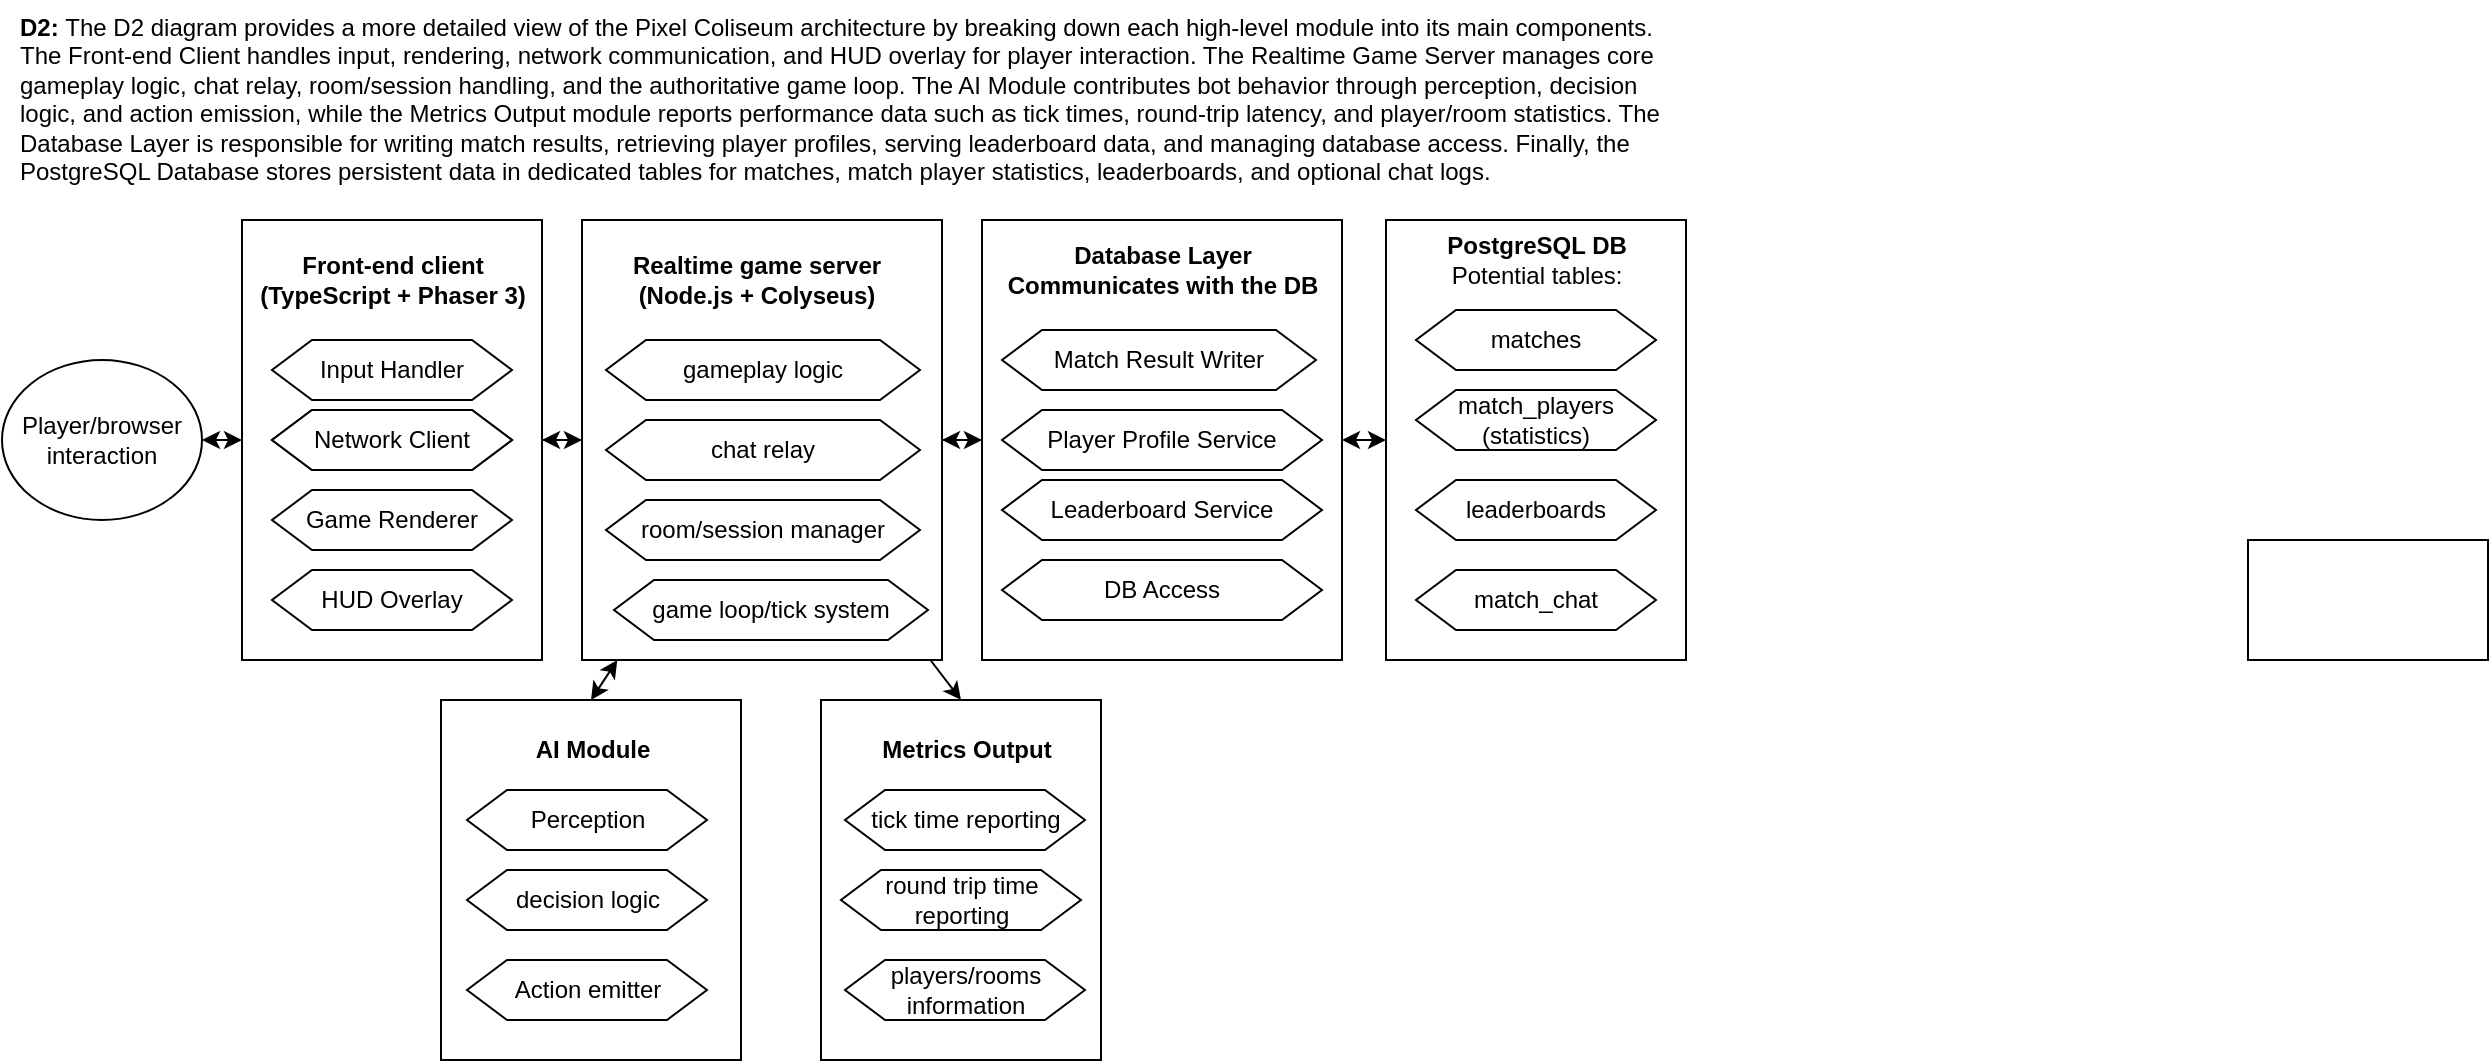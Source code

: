 <mxfile version="28.2.3">
  <diagram name="Page-1" id="j8zkVQ6v6HRnF_IF4WwY">
    <mxGraphModel dx="1018" dy="633" grid="0" gridSize="10" guides="1" tooltips="1" connect="1" arrows="1" fold="1" page="0" pageScale="1" pageWidth="850" pageHeight="1100" math="0" shadow="0">
      <root>
        <mxCell id="0" />
        <mxCell id="1" parent="0" />
        <mxCell id="DHYCz6EOC8wieBjTlNJv-1" value="&lt;p style=&quot;margin-top: 0px;&quot;&gt;&lt;font&gt;&lt;font style=&quot;&quot;&gt;&lt;font style=&quot;&quot;&gt;&lt;b style=&quot;&quot;&gt;D2:&amp;nbsp;&lt;/b&gt;&lt;/font&gt;&lt;/font&gt;&lt;span style=&quot;background-color: transparent; color: light-dark(rgb(0, 0, 0), rgb(255, 255, 255));&quot;&gt;The D2 diagram provides a more detailed view of the Pixel Coliseum architecture by breaking down each high-level module into its main components. The &lt;/span&gt;&lt;span style=&quot;background-color: transparent; color: light-dark(rgb(0, 0, 0), rgb(255, 255, 255));&quot; data-end=&quot;289&quot; data-start=&quot;269&quot;&gt;Front-end Client&lt;/span&gt;&lt;span style=&quot;background-color: transparent; color: light-dark(rgb(0, 0, 0), rgb(255, 255, 255));&quot;&gt; handles input, rendering, network communication, and HUD overlay for player interaction. The &lt;/span&gt;&lt;span style=&quot;background-color: transparent; color: light-dark(rgb(0, 0, 0), rgb(255, 255, 255));&quot; data-end=&quot;407&quot; data-start=&quot;383&quot;&gt;Realtime Game Server&lt;/span&gt;&lt;span style=&quot;background-color: transparent; color: light-dark(rgb(0, 0, 0), rgb(255, 255, 255));&quot;&gt; manages core gameplay logic, chat relay, room/session handling, and the authoritative game loop. The &lt;/span&gt;&lt;span style=&quot;background-color: transparent; color: light-dark(rgb(0, 0, 0), rgb(255, 255, 255));&quot; data-is-only-node=&quot;&quot; data-end=&quot;522&quot; data-start=&quot;509&quot;&gt;AI Module&lt;/span&gt;&lt;span style=&quot;background-color: transparent; color: light-dark(rgb(0, 0, 0), rgb(255, 255, 255));&quot;&gt; contributes bot behavior through perception, decision logic, and action emission, while the &lt;/span&gt;&lt;span style=&quot;background-color: transparent; color: light-dark(rgb(0, 0, 0), rgb(255, 255, 255));&quot; data-end=&quot;633&quot; data-start=&quot;615&quot;&gt;Metrics Output&lt;/span&gt;&lt;span style=&quot;background-color: transparent; color: light-dark(rgb(0, 0, 0), rgb(255, 255, 255));&quot;&gt; module reports performance data such as tick times, round-trip latency, and player/room statistics. The &lt;/span&gt;&lt;span style=&quot;background-color: transparent; color: light-dark(rgb(0, 0, 0), rgb(255, 255, 255));&quot; data-end=&quot;756&quot; data-start=&quot;738&quot;&gt;Database Layer&lt;/span&gt;&lt;span style=&quot;background-color: transparent; color: light-dark(rgb(0, 0, 0), rgb(255, 255, 255));&quot;&gt; is responsible for writing match results, retrieving player profiles, serving leaderboard data, and managing database access. Finally, the &lt;/span&gt;&lt;span style=&quot;background-color: transparent; color: light-dark(rgb(0, 0, 0), rgb(255, 255, 255));&quot; data-end=&quot;919&quot; data-start=&quot;896&quot;&gt;PostgreSQL Database&lt;/span&gt;&lt;span style=&quot;background-color: transparent; color: light-dark(rgb(0, 0, 0), rgb(255, 255, 255));&quot;&gt; stores persistent data in dedicated tables for matches, match player statistics, leaderboards, and optional chat logs.&lt;/span&gt;&lt;/font&gt;&lt;/p&gt;" style="text;html=1;whiteSpace=wrap;overflow=hidden;rounded=0;" parent="1" vertex="1">
          <mxGeometry x="11" y="30" width="828.5" height="120" as="geometry" />
        </mxCell>
        <mxCell id="DHYCz6EOC8wieBjTlNJv-2" style="edgeStyle=orthogonalEdgeStyle;rounded=0;orthogonalLoop=1;jettySize=auto;html=1;entryX=0;entryY=0.5;entryDx=0;entryDy=0;endArrow=classic;endFill=1;startArrow=classic;startFill=1;" parent="1" source="DHYCz6EOC8wieBjTlNJv-3" target="DHYCz6EOC8wieBjTlNJv-7" edge="1">
          <mxGeometry relative="1" as="geometry" />
        </mxCell>
        <mxCell id="DHYCz6EOC8wieBjTlNJv-3" value="" style="rounded=0;whiteSpace=wrap;html=1;" parent="1" vertex="1">
          <mxGeometry x="124" y="140" width="150" height="220" as="geometry" />
        </mxCell>
        <mxCell id="DHYCz6EOC8wieBjTlNJv-4" style="edgeStyle=orthogonalEdgeStyle;rounded=0;orthogonalLoop=1;jettySize=auto;html=1;endArrow=classic;endFill=1;startArrow=classic;startFill=1;" parent="1" source="DHYCz6EOC8wieBjTlNJv-7" target="DHYCz6EOC8wieBjTlNJv-10" edge="1">
          <mxGeometry relative="1" as="geometry" />
        </mxCell>
        <mxCell id="DHYCz6EOC8wieBjTlNJv-5" style="rounded=0;orthogonalLoop=1;jettySize=auto;html=1;entryX=0.5;entryY=0;entryDx=0;entryDy=0;" parent="1" source="DHYCz6EOC8wieBjTlNJv-7" target="DHYCz6EOC8wieBjTlNJv-13" edge="1">
          <mxGeometry relative="1" as="geometry" />
        </mxCell>
        <mxCell id="DHYCz6EOC8wieBjTlNJv-6" style="rounded=0;orthogonalLoop=1;jettySize=auto;html=1;entryX=0.5;entryY=0;entryDx=0;entryDy=0;endArrow=classic;endFill=1;startArrow=classic;startFill=1;" parent="1" source="DHYCz6EOC8wieBjTlNJv-7" target="DHYCz6EOC8wieBjTlNJv-14" edge="1">
          <mxGeometry relative="1" as="geometry" />
        </mxCell>
        <mxCell id="DHYCz6EOC8wieBjTlNJv-7" value="" style="rounded=0;whiteSpace=wrap;html=1;" parent="1" vertex="1">
          <mxGeometry x="294" y="140" width="180" height="220" as="geometry" />
        </mxCell>
        <mxCell id="DHYCz6EOC8wieBjTlNJv-8" value="" style="rounded=0;whiteSpace=wrap;html=1;" parent="1" vertex="1">
          <mxGeometry x="696" y="140" width="150" height="220" as="geometry" />
        </mxCell>
        <mxCell id="DHYCz6EOC8wieBjTlNJv-9" style="edgeStyle=orthogonalEdgeStyle;rounded=0;orthogonalLoop=1;jettySize=auto;html=1;entryX=0;entryY=0.5;entryDx=0;entryDy=0;endArrow=classic;endFill=1;startArrow=classic;startFill=1;" parent="1" source="DHYCz6EOC8wieBjTlNJv-10" target="DHYCz6EOC8wieBjTlNJv-8" edge="1">
          <mxGeometry relative="1" as="geometry" />
        </mxCell>
        <mxCell id="DHYCz6EOC8wieBjTlNJv-10" value="&lt;span style=&quot;color: rgba(0, 0, 0, 0); font-family: monospace; font-size: 0px; text-align: start; text-wrap-mode: nowrap;&quot;&gt;%3CmxGraphModel%3E%3Croot%3E%3CmxCell%20id%3D%220%22%2F%3E%3CmxCell%20id%3D%221%22%20parent%3D%220%22%2F%3E%3CmxCell%20id%3D%222%22%20value%3D%22Player%20Profile%20Service%22%20style%3D%22shape%3Dhexagon%3Bperimeter%3DhexagonPerimeter2%3BwhiteSpace%3Dwrap%3Bhtml%3D1%3BfixedSize%3D1%3B%22%20vertex%3D%221%22%20parent%3D%221%22%3E%3CmxGeometry%20x%3D%22550%22%20y%3D%22245%22%20width%3D%22160%22%20height%3D%2230%22%20as%3D%22geometry%22%2F%3E%3C%2FmxCell%3E%3C%2Froot%3E%3C%2FmxGraphModel%3E&lt;/span&gt;" style="rounded=0;whiteSpace=wrap;html=1;" parent="1" vertex="1">
          <mxGeometry x="494" y="140" width="180" height="220" as="geometry" />
        </mxCell>
        <mxCell id="DHYCz6EOC8wieBjTlNJv-11" style="edgeStyle=orthogonalEdgeStyle;rounded=0;orthogonalLoop=1;jettySize=auto;html=1;entryX=0;entryY=0.5;entryDx=0;entryDy=0;endArrow=classic;endFill=1;startArrow=classic;startFill=1;" parent="1" target="DHYCz6EOC8wieBjTlNJv-3" edge="1">
          <mxGeometry relative="1" as="geometry">
            <mxPoint x="104" y="250" as="sourcePoint" />
          </mxGeometry>
        </mxCell>
        <mxCell id="DHYCz6EOC8wieBjTlNJv-12" value="Player/browser interaction" style="ellipse;whiteSpace=wrap;html=1;" parent="1" vertex="1">
          <mxGeometry x="4" y="210" width="100" height="80" as="geometry" />
        </mxCell>
        <mxCell id="DHYCz6EOC8wieBjTlNJv-13" value="" style="rounded=0;whiteSpace=wrap;html=1;" parent="1" vertex="1">
          <mxGeometry x="413.5" y="380" width="140" height="180" as="geometry" />
        </mxCell>
        <mxCell id="DHYCz6EOC8wieBjTlNJv-14" value="" style="rounded=0;whiteSpace=wrap;html=1;" parent="1" vertex="1">
          <mxGeometry x="223.5" y="380" width="150" height="180" as="geometry" />
        </mxCell>
        <mxCell id="aA6Dl_ZG2p95WVv3GfOX-1" value="Input Handler" style="shape=hexagon;perimeter=hexagonPerimeter2;whiteSpace=wrap;html=1;fixedSize=1;" parent="1" vertex="1">
          <mxGeometry x="139" y="200" width="120" height="30" as="geometry" />
        </mxCell>
        <mxCell id="aA6Dl_ZG2p95WVv3GfOX-2" value="&lt;b&gt;Front-end client&lt;/b&gt;&lt;div&gt;&lt;b&gt;(TypeScript + Phaser 3)&lt;/b&gt;&lt;/div&gt;" style="text;html=1;align=center;verticalAlign=middle;resizable=0;points=[];autosize=1;strokeColor=none;fillColor=none;" parent="1" vertex="1">
          <mxGeometry x="119" y="150" width="160" height="40" as="geometry" />
        </mxCell>
        <mxCell id="aA6Dl_ZG2p95WVv3GfOX-3" value="Network Client" style="shape=hexagon;perimeter=hexagonPerimeter2;whiteSpace=wrap;html=1;fixedSize=1;" parent="1" vertex="1">
          <mxGeometry x="139" y="235" width="120" height="30" as="geometry" />
        </mxCell>
        <mxCell id="aA6Dl_ZG2p95WVv3GfOX-4" value="Game Renderer" style="shape=hexagon;perimeter=hexagonPerimeter2;whiteSpace=wrap;html=1;fixedSize=1;" parent="1" vertex="1">
          <mxGeometry x="139" y="275" width="120" height="30" as="geometry" />
        </mxCell>
        <mxCell id="aA6Dl_ZG2p95WVv3GfOX-5" value="HUD Overlay" style="shape=hexagon;perimeter=hexagonPerimeter2;whiteSpace=wrap;html=1;fixedSize=1;" parent="1" vertex="1">
          <mxGeometry x="139" y="315" width="120" height="30" as="geometry" />
        </mxCell>
        <mxCell id="aA6Dl_ZG2p95WVv3GfOX-6" value="&lt;div&gt;&lt;br&gt;&lt;/div&gt;&lt;div&gt;room/session manager&lt;/div&gt;&lt;div&gt;&lt;br&gt;&lt;/div&gt;" style="shape=hexagon;perimeter=hexagonPerimeter2;whiteSpace=wrap;html=1;fixedSize=1;" parent="1" vertex="1">
          <mxGeometry x="306" y="280" width="157" height="30" as="geometry" />
        </mxCell>
        <mxCell id="aA6Dl_ZG2p95WVv3GfOX-7" value="&lt;div&gt;&lt;span style=&quot;background-color: transparent; color: light-dark(rgb(0, 0, 0), rgb(255, 255, 255));&quot;&gt;game loop/tick system&lt;/span&gt;&lt;/div&gt;" style="shape=hexagon;perimeter=hexagonPerimeter2;whiteSpace=wrap;html=1;fixedSize=1;" parent="1" vertex="1">
          <mxGeometry x="310" y="320" width="157" height="30" as="geometry" />
        </mxCell>
        <mxCell id="aA6Dl_ZG2p95WVv3GfOX-8" value="gameplay logic" style="shape=hexagon;perimeter=hexagonPerimeter2;whiteSpace=wrap;html=1;fixedSize=1;" parent="1" vertex="1">
          <mxGeometry x="306" y="200" width="157" height="30" as="geometry" />
        </mxCell>
        <mxCell id="aA6Dl_ZG2p95WVv3GfOX-9" value="&lt;div&gt;&lt;span style=&quot;background-color: transparent; color: light-dark(rgb(0, 0, 0), rgb(255, 255, 255));&quot;&gt;chat relay&lt;/span&gt;&lt;/div&gt;" style="shape=hexagon;perimeter=hexagonPerimeter2;whiteSpace=wrap;html=1;fixedSize=1;" parent="1" vertex="1">
          <mxGeometry x="306" y="240" width="157" height="30" as="geometry" />
        </mxCell>
        <mxCell id="aA6Dl_ZG2p95WVv3GfOX-10" value="&lt;b&gt;Realtime game server&lt;/b&gt;&lt;div&gt;&lt;b&gt;(Node.js + Colyseus)&lt;/b&gt;&lt;/div&gt;" style="text;html=1;align=center;verticalAlign=middle;resizable=0;points=[];autosize=1;strokeColor=none;fillColor=none;" parent="1" vertex="1">
          <mxGeometry x="306" y="150" width="150" height="40" as="geometry" />
        </mxCell>
        <mxCell id="aA6Dl_ZG2p95WVv3GfOX-11" value="&lt;b&gt;Database Layer&lt;/b&gt;&lt;div&gt;&lt;b&gt;Communicates with the DB&lt;/b&gt;&lt;/div&gt;" style="text;html=1;align=center;verticalAlign=middle;resizable=0;points=[];autosize=1;strokeColor=none;fillColor=none;" parent="1" vertex="1">
          <mxGeometry x="494" y="145" width="180" height="40" as="geometry" />
        </mxCell>
        <mxCell id="aA6Dl_ZG2p95WVv3GfOX-12" value="&lt;div&gt;&lt;span style=&quot;background-color: transparent; color: light-dark(rgb(0, 0, 0), rgb(255, 255, 255));&quot;&gt;Match Result Writer&lt;/span&gt;&lt;/div&gt;" style="shape=hexagon;perimeter=hexagonPerimeter2;whiteSpace=wrap;html=1;fixedSize=1;" parent="1" vertex="1">
          <mxGeometry x="504" y="195" width="157" height="30" as="geometry" />
        </mxCell>
        <mxCell id="aA6Dl_ZG2p95WVv3GfOX-13" value="Player Profile Service" style="shape=hexagon;perimeter=hexagonPerimeter2;whiteSpace=wrap;html=1;fixedSize=1;" parent="1" vertex="1">
          <mxGeometry x="504" y="235" width="160" height="30" as="geometry" />
        </mxCell>
        <mxCell id="aA6Dl_ZG2p95WVv3GfOX-14" value="Leaderboard Service" style="shape=hexagon;perimeter=hexagonPerimeter2;whiteSpace=wrap;html=1;fixedSize=1;" parent="1" vertex="1">
          <mxGeometry x="504" y="270" width="160" height="30" as="geometry" />
        </mxCell>
        <mxCell id="aA6Dl_ZG2p95WVv3GfOX-15" value="DB Access" style="shape=hexagon;perimeter=hexagonPerimeter2;whiteSpace=wrap;html=1;fixedSize=1;" parent="1" vertex="1">
          <mxGeometry x="504" y="310" width="160" height="30" as="geometry" />
        </mxCell>
        <mxCell id="aA6Dl_ZG2p95WVv3GfOX-16" value="Perception" style="shape=hexagon;perimeter=hexagonPerimeter2;whiteSpace=wrap;html=1;fixedSize=1;" parent="1" vertex="1">
          <mxGeometry x="236.5" y="425" width="120" height="30" as="geometry" />
        </mxCell>
        <mxCell id="aA6Dl_ZG2p95WVv3GfOX-17" value="decision logic" style="shape=hexagon;perimeter=hexagonPerimeter2;whiteSpace=wrap;html=1;fixedSize=1;" parent="1" vertex="1">
          <mxGeometry x="236.5" y="465" width="120" height="30" as="geometry" />
        </mxCell>
        <mxCell id="aA6Dl_ZG2p95WVv3GfOX-18" value="Action emitter" style="shape=hexagon;perimeter=hexagonPerimeter2;whiteSpace=wrap;html=1;fixedSize=1;" parent="1" vertex="1">
          <mxGeometry x="236.5" y="510" width="120" height="30" as="geometry" />
        </mxCell>
        <mxCell id="aA6Dl_ZG2p95WVv3GfOX-20" value="&lt;b&gt;AI Module&lt;/b&gt;" style="text;html=1;align=center;verticalAlign=middle;resizable=0;points=[];autosize=1;strokeColor=none;fillColor=none;" parent="1" vertex="1">
          <mxGeometry x="258.5" y="390" width="80" height="30" as="geometry" />
        </mxCell>
        <mxCell id="aA6Dl_ZG2p95WVv3GfOX-21" value="tick time reporting" style="shape=hexagon;perimeter=hexagonPerimeter2;whiteSpace=wrap;html=1;fixedSize=1;" parent="1" vertex="1">
          <mxGeometry x="425.5" y="425" width="120" height="30" as="geometry" />
        </mxCell>
        <mxCell id="aA6Dl_ZG2p95WVv3GfOX-22" value="round trip time reporting" style="shape=hexagon;perimeter=hexagonPerimeter2;whiteSpace=wrap;html=1;fixedSize=1;" parent="1" vertex="1">
          <mxGeometry x="423.5" y="465" width="120" height="30" as="geometry" />
        </mxCell>
        <mxCell id="aA6Dl_ZG2p95WVv3GfOX-23" value="players/rooms information" style="shape=hexagon;perimeter=hexagonPerimeter2;whiteSpace=wrap;html=1;fixedSize=1;" parent="1" vertex="1">
          <mxGeometry x="425.5" y="510" width="120" height="30" as="geometry" />
        </mxCell>
        <mxCell id="aA6Dl_ZG2p95WVv3GfOX-24" value="&lt;b&gt;Metrics Output&lt;/b&gt;" style="text;html=1;align=center;verticalAlign=middle;resizable=0;points=[];autosize=1;strokeColor=none;fillColor=none;" parent="1" vertex="1">
          <mxGeometry x="430.5" y="390" width="110" height="30" as="geometry" />
        </mxCell>
        <mxCell id="aA6Dl_ZG2p95WVv3GfOX-25" value="&lt;b&gt;PostgreSQL DB&lt;/b&gt;&lt;div&gt;Potential tables:&lt;/div&gt;" style="text;html=1;align=center;verticalAlign=middle;resizable=0;points=[];autosize=1;strokeColor=none;fillColor=none;" parent="1" vertex="1">
          <mxGeometry x="716" y="140" width="110" height="40" as="geometry" />
        </mxCell>
        <mxCell id="aA6Dl_ZG2p95WVv3GfOX-26" value="matches" style="shape=hexagon;perimeter=hexagonPerimeter2;whiteSpace=wrap;html=1;fixedSize=1;" parent="1" vertex="1">
          <mxGeometry x="711" y="185" width="120" height="30" as="geometry" />
        </mxCell>
        <mxCell id="aA6Dl_ZG2p95WVv3GfOX-27" value="match_players (statistics)" style="shape=hexagon;perimeter=hexagonPerimeter2;whiteSpace=wrap;html=1;fixedSize=1;" parent="1" vertex="1">
          <mxGeometry x="711" y="225" width="120" height="30" as="geometry" />
        </mxCell>
        <mxCell id="aA6Dl_ZG2p95WVv3GfOX-28" value="leaderboards" style="shape=hexagon;perimeter=hexagonPerimeter2;whiteSpace=wrap;html=1;fixedSize=1;" parent="1" vertex="1">
          <mxGeometry x="711" y="270" width="120" height="30" as="geometry" />
        </mxCell>
        <mxCell id="aA6Dl_ZG2p95WVv3GfOX-29" value="match_chat" style="shape=hexagon;perimeter=hexagonPerimeter2;whiteSpace=wrap;html=1;fixedSize=1;" parent="1" vertex="1">
          <mxGeometry x="711" y="315" width="120" height="30" as="geometry" />
        </mxCell>
        <mxCell id="aA6Dl_ZG2p95WVv3GfOX-30" value="Network Client" style="shape=hexagon;perimeter=hexagonPerimeter2;whiteSpace=wrap;html=1;fixedSize=1;" parent="1" vertex="1">
          <mxGeometry x="139" y="235" width="120" height="30" as="geometry" />
        </mxCell>
        <mxCell id="kKrquH4sbDhZLVU-ndAC-1" value="" style="rounded=0;whiteSpace=wrap;html=1;" vertex="1" parent="1">
          <mxGeometry x="1127" y="300" width="120" height="60" as="geometry" />
        </mxCell>
      </root>
    </mxGraphModel>
  </diagram>
</mxfile>
